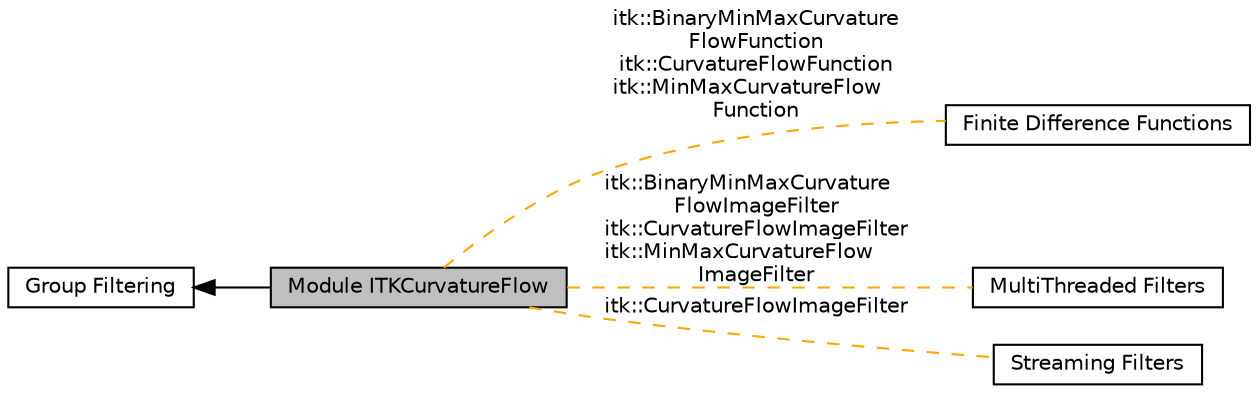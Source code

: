 digraph "Module ITKCurvatureFlow"
{
  edge [fontname="Helvetica",fontsize="10",labelfontname="Helvetica",labelfontsize="10"];
  node [fontname="Helvetica",fontsize="10",shape=box];
  rankdir=LR;
  Node3 [label="Finite Difference Functions",height=0.2,width=0.4,color="black", fillcolor="white", style="filled",URL="$group__FiniteDifferenceFunctions.html",tooltip=" "];
  Node2 [label="Group Filtering",height=0.2,width=0.4,color="black", fillcolor="white", style="filled",URL="$group__Group-Filtering.html",tooltip=" "];
  Node1 [label="Module ITKCurvatureFlow",height=0.2,width=0.4,color="black", fillcolor="grey75", style="filled", fontcolor="black",tooltip=" "];
  Node4 [label="MultiThreaded Filters",height=0.2,width=0.4,color="black", fillcolor="white", style="filled",URL="$group__MultiThreaded.html",tooltip=" "];
  Node5 [label="Streaming Filters",height=0.2,width=0.4,color="black", fillcolor="white", style="filled",URL="$group__Streamed.html",tooltip=" "];
  Node2->Node1 [shape=plaintext, dir="back", style="solid"];
  Node1->Node3 [shape=plaintext, label="itk::BinaryMinMaxCurvature\lFlowFunction\nitk::CurvatureFlowFunction\nitk::MinMaxCurvatureFlow\lFunction", color="orange", dir="none", style="dashed"];
  Node1->Node4 [shape=plaintext, label="itk::BinaryMinMaxCurvature\lFlowImageFilter\nitk::CurvatureFlowImageFilter\nitk::MinMaxCurvatureFlow\lImageFilter", color="orange", dir="none", style="dashed"];
  Node1->Node5 [shape=plaintext, label="itk::CurvatureFlowImageFilter", color="orange", dir="none", style="dashed"];
}
